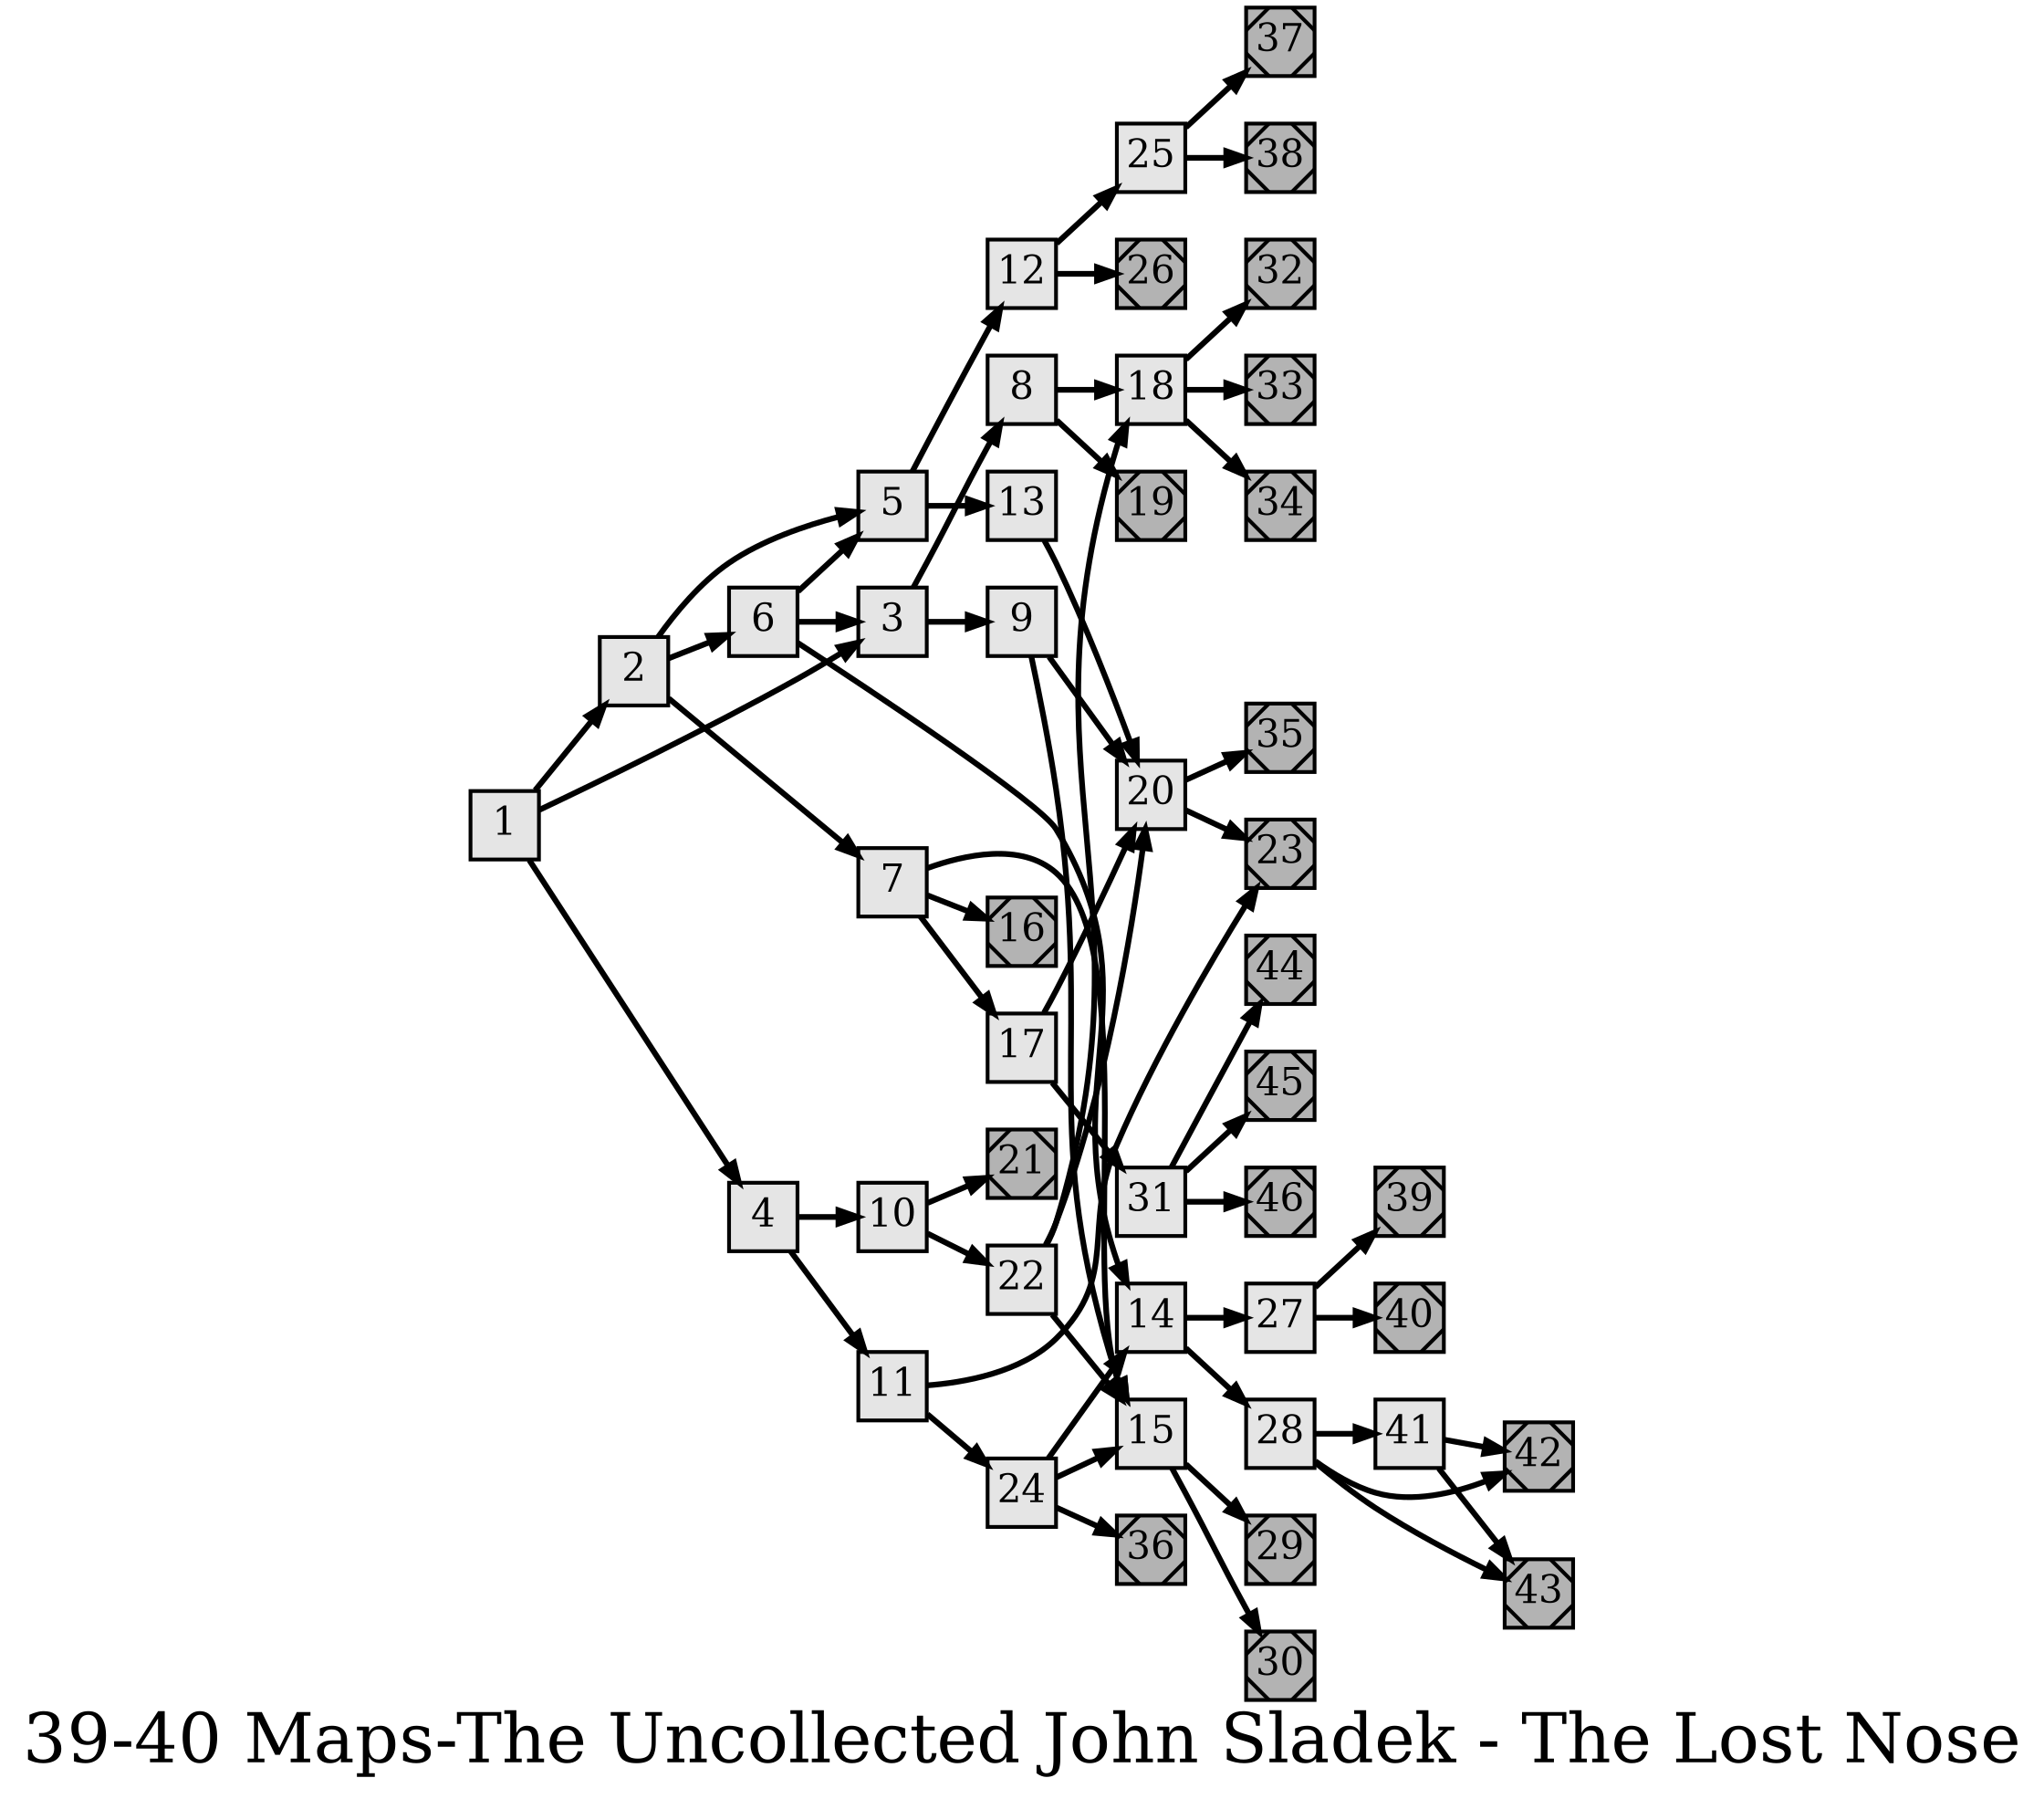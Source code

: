 digraph g{
  graph [ label="39-40 Maps-The Uncollected John Sladek - The Lost Nose" rankdir=LR, ordering=out, fontsize=36, nodesep="0.35", ranksep="0.45"];
  node  [shape=rect, penwidth=2, fontsize=20, style=filled, fillcolor=grey90, margin="0,0", labelfloat=true, regular=true, fixedsize=true];
  edge  [labelfloat=true, penwidth=3, fontsize=12];
  // ---;
  // group  : Katz;
  // id     : 39-40;
  // gbid   : 4740;
  // series : Maps-The Uncollected John Sladek;
  // title  : Maps-The Uncollected John Sladek;
  // chapter: The Lost Nose: A Programmed Book (pp3-18);
  // author : John Sladek;
  // credit:;
  // - name : Jeremy Douglass;
  // role : encoder;
  // date : 2017-09-28;
  // - name : Jeremy Douglass;
  // role : editor;
  // date : 2018-04-28;
  // render:;
  // - name   : small;
  // styles : gvStyles-small.txt;
  // engine : dot;
  // comment: >;
  // "There are 21 endings. A diagram of the routes is at the end of the book.";
  // From gamebooks.org:;
  // "written in the late 1960s ... a previously unpublished humor piece;
  // written for the author’s then-girlfriend.";
  
  // ---;
  
  // The Lost Nose: A Programmed Book (pp3-18);
  
  // From | To | Label;
  
  1 -> 2;
  1 -> 3;
  1 -> 4;
  2 -> 5;
  2 -> 6;
  2 -> 7;
  3 -> 8;
  3 -> 9;
  4 -> 10;
  4 -> 11;
  5 -> 12;
  5 -> 13;
  6 -> 5;
  6 -> 3;
  6 -> 14;
  7 -> 15;
  7 -> 16;
  7 -> 17;
  8 -> 18;
  8 -> 19;
  9 -> 20;
  9 -> 15;
  10 -> 21;
  10 -> 22;
  11 -> 23;
  11 -> 24;
  12 -> 25;
  12 -> 26;
  13 -> 20;
  14 -> 27;
  14 -> 28;
  15 -> 29;
  15 -> 30;
  16	[ xlabel="END", shape=Msquare, fontsize=20, fillcolor=grey70, xlabel="" ];
  17 -> 20;
  17 -> 31;
  18 -> 32;
  18 -> 33;
  18 -> 34;
  19	[ xlabel="END", shape=Msquare, fontsize=20, fillcolor=grey70, xlabel="" ];
  20 -> 35;
  20 -> 23;
  21	[ xlabel="END", shape=Msquare, fontsize=20, fillcolor=grey70, xlabel="" ];
  22 -> 20;
  22 -> 15;
  22 -> 18;
  23	[ xlabel="END", shape=Msquare, fontsize=20, fillcolor=grey70, xlabel="" ];
  24 -> 14;
  24 -> 15;
  24 -> 36;
  25 -> 37;
  25 -> 38;
  26	[ xlabel="END", shape=Msquare, fontsize=20, fillcolor=grey70, xlabel="" ];
  27 -> 39;
  27 -> 40;
  28 -> 41;
  28 -> 42;
  28 -> 43;
  29	[ xlabel="END", shape=Msquare, fontsize=20, fillcolor=grey70, xlabel="" ];
  30	[ xlabel="END", shape=Msquare, fontsize=20, fillcolor=grey70, xlabel="" ];
  31 -> 44;
  31 -> 45;
  31 -> 46;
  32	[ xlabel="END", shape=Msquare, fontsize=20, fillcolor=grey70, xlabel="" ];
  33	[ xlabel="END", shape=Msquare, fontsize=20, fillcolor=grey70, xlabel="" ];
  34	[ xlabel="END", shape=Msquare, fontsize=20, fillcolor=grey70, xlabel="" ];
  35	[ xlabel="END", shape=Msquare, fontsize=20, fillcolor=grey70, xlabel="" ];
  36	[ xlabel="END", shape=Msquare, fontsize=20, fillcolor=grey70, xlabel="" ];
  37	[ xlabel="END", shape=Msquare, fontsize=20, fillcolor=grey70, xlabel="" ];
  38	[ xlabel="END", shape=Msquare, fontsize=20, fillcolor=grey70, xlabel="" ];
  39	[ xlabel="END", shape=Msquare, fontsize=20, fillcolor=grey70, xlabel="" ];
  40	[ xlabel="END", shape=Msquare, fontsize=20, fillcolor=grey70, xlabel="" ];
  41 -> 42;
  41 -> 43;
  42	[ xlabel="END", shape=Msquare, fontsize=20, fillcolor=grey70, xlabel="" ];
  43	[ xlabel="END", shape=Msquare, fontsize=20, fillcolor=grey70, xlabel="" ];
  44	[ xlabel="END", shape=Msquare, fontsize=20, fillcolor=grey70, xlabel="" ];
  45	[ xlabel="END", shape=Msquare, fontsize=20, fillcolor=grey70, xlabel="" ];
  46	[ xlabel="END", shape=Msquare, fontsize=20, fillcolor=grey70, xlabel="" ];
}

